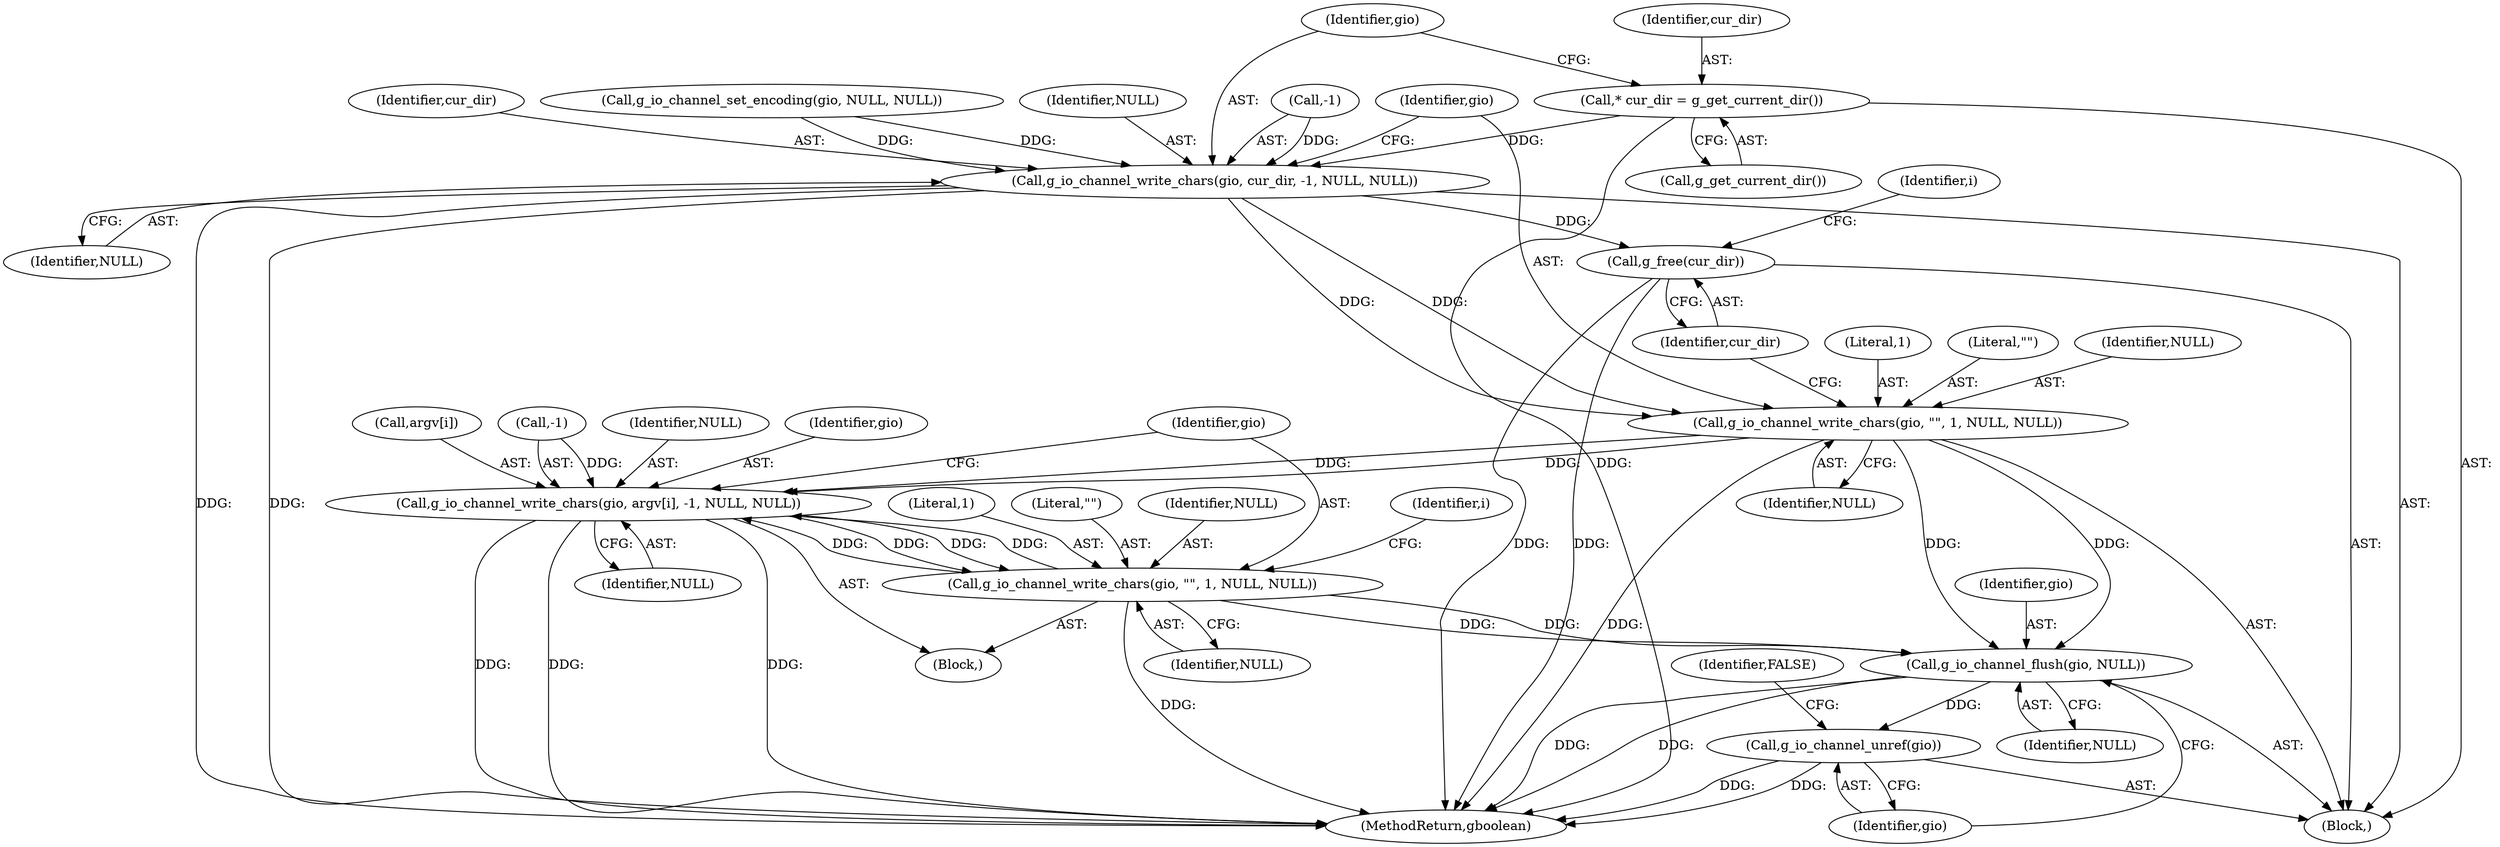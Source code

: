 digraph "0_lxde_f99163c6ff8b2f57c5f37b1ce5d62cf7450d4648@pointer" {
"1000288" [label="(Call,* cur_dir = g_get_current_dir())"];
"1000291" [label="(Call,g_io_channel_write_chars(gio, cur_dir, -1, NULL, NULL))"];
"1000298" [label="(Call,g_io_channel_write_chars(gio, \"\", 1, NULL, NULL))"];
"1000317" [label="(Call,g_io_channel_write_chars(gio, argv[i], -1, NULL, NULL))"];
"1000326" [label="(Call,g_io_channel_write_chars(gio, \"\", 1, NULL, NULL))"];
"1000332" [label="(Call,g_io_channel_flush(gio, NULL))"];
"1000335" [label="(Call,g_io_channel_unref(gio))"];
"1000304" [label="(Call,g_free(cur_dir))"];
"1000327" [label="(Identifier,gio)"];
"1000292" [label="(Identifier,gio)"];
"1000325" [label="(Identifier,NULL)"];
"1000326" [label="(Call,g_io_channel_write_chars(gio, \"\", 1, NULL, NULL))"];
"1000330" [label="(Identifier,NULL)"];
"1000316" [label="(Block,)"];
"1000319" [label="(Call,argv[i])"];
"1000315" [label="(Identifier,i)"];
"1000334" [label="(Identifier,NULL)"];
"1000335" [label="(Call,g_io_channel_unref(gio))"];
"1000294" [label="(Call,-1)"];
"1000297" [label="(Identifier,NULL)"];
"1000291" [label="(Call,g_io_channel_write_chars(gio, cur_dir, -1, NULL, NULL))"];
"1000331" [label="(Identifier,NULL)"];
"1000332" [label="(Call,g_io_channel_flush(gio, NULL))"];
"1000303" [label="(Identifier,NULL)"];
"1000301" [label="(Literal,1)"];
"1000305" [label="(Identifier,cur_dir)"];
"1000290" [label="(Call,g_get_current_dir())"];
"1000309" [label="(Identifier,i)"];
"1000289" [label="(Identifier,cur_dir)"];
"1000298" [label="(Call,g_io_channel_write_chars(gio, \"\", 1, NULL, NULL))"];
"1000299" [label="(Identifier,gio)"];
"1000300" [label="(Literal,\"\")"];
"1000293" [label="(Identifier,cur_dir)"];
"1000304" [label="(Call,g_free(cur_dir))"];
"1000322" [label="(Call,-1)"];
"1000275" [label="(Block,)"];
"1000329" [label="(Literal,1)"];
"1000338" [label="(Identifier,FALSE)"];
"1000283" [label="(Call,g_io_channel_set_encoding(gio, NULL, NULL))"];
"1000288" [label="(Call,* cur_dir = g_get_current_dir())"];
"1000333" [label="(Identifier,gio)"];
"1000317" [label="(Call,g_io_channel_write_chars(gio, argv[i], -1, NULL, NULL))"];
"1000339" [label="(MethodReturn,gboolean)"];
"1000336" [label="(Identifier,gio)"];
"1000328" [label="(Literal,\"\")"];
"1000302" [label="(Identifier,NULL)"];
"1000324" [label="(Identifier,NULL)"];
"1000318" [label="(Identifier,gio)"];
"1000296" [label="(Identifier,NULL)"];
"1000288" -> "1000275"  [label="AST: "];
"1000288" -> "1000290"  [label="CFG: "];
"1000289" -> "1000288"  [label="AST: "];
"1000290" -> "1000288"  [label="AST: "];
"1000292" -> "1000288"  [label="CFG: "];
"1000288" -> "1000339"  [label="DDG: "];
"1000288" -> "1000291"  [label="DDG: "];
"1000291" -> "1000275"  [label="AST: "];
"1000291" -> "1000297"  [label="CFG: "];
"1000292" -> "1000291"  [label="AST: "];
"1000293" -> "1000291"  [label="AST: "];
"1000294" -> "1000291"  [label="AST: "];
"1000296" -> "1000291"  [label="AST: "];
"1000297" -> "1000291"  [label="AST: "];
"1000299" -> "1000291"  [label="CFG: "];
"1000291" -> "1000339"  [label="DDG: "];
"1000291" -> "1000339"  [label="DDG: "];
"1000283" -> "1000291"  [label="DDG: "];
"1000283" -> "1000291"  [label="DDG: "];
"1000294" -> "1000291"  [label="DDG: "];
"1000291" -> "1000298"  [label="DDG: "];
"1000291" -> "1000298"  [label="DDG: "];
"1000291" -> "1000304"  [label="DDG: "];
"1000298" -> "1000275"  [label="AST: "];
"1000298" -> "1000303"  [label="CFG: "];
"1000299" -> "1000298"  [label="AST: "];
"1000300" -> "1000298"  [label="AST: "];
"1000301" -> "1000298"  [label="AST: "];
"1000302" -> "1000298"  [label="AST: "];
"1000303" -> "1000298"  [label="AST: "];
"1000305" -> "1000298"  [label="CFG: "];
"1000298" -> "1000339"  [label="DDG: "];
"1000298" -> "1000317"  [label="DDG: "];
"1000298" -> "1000317"  [label="DDG: "];
"1000298" -> "1000332"  [label="DDG: "];
"1000298" -> "1000332"  [label="DDG: "];
"1000317" -> "1000316"  [label="AST: "];
"1000317" -> "1000325"  [label="CFG: "];
"1000318" -> "1000317"  [label="AST: "];
"1000319" -> "1000317"  [label="AST: "];
"1000322" -> "1000317"  [label="AST: "];
"1000324" -> "1000317"  [label="AST: "];
"1000325" -> "1000317"  [label="AST: "];
"1000327" -> "1000317"  [label="CFG: "];
"1000317" -> "1000339"  [label="DDG: "];
"1000317" -> "1000339"  [label="DDG: "];
"1000317" -> "1000339"  [label="DDG: "];
"1000326" -> "1000317"  [label="DDG: "];
"1000326" -> "1000317"  [label="DDG: "];
"1000322" -> "1000317"  [label="DDG: "];
"1000317" -> "1000326"  [label="DDG: "];
"1000317" -> "1000326"  [label="DDG: "];
"1000326" -> "1000316"  [label="AST: "];
"1000326" -> "1000331"  [label="CFG: "];
"1000327" -> "1000326"  [label="AST: "];
"1000328" -> "1000326"  [label="AST: "];
"1000329" -> "1000326"  [label="AST: "];
"1000330" -> "1000326"  [label="AST: "];
"1000331" -> "1000326"  [label="AST: "];
"1000315" -> "1000326"  [label="CFG: "];
"1000326" -> "1000339"  [label="DDG: "];
"1000326" -> "1000332"  [label="DDG: "];
"1000326" -> "1000332"  [label="DDG: "];
"1000332" -> "1000275"  [label="AST: "];
"1000332" -> "1000334"  [label="CFG: "];
"1000333" -> "1000332"  [label="AST: "];
"1000334" -> "1000332"  [label="AST: "];
"1000336" -> "1000332"  [label="CFG: "];
"1000332" -> "1000339"  [label="DDG: "];
"1000332" -> "1000339"  [label="DDG: "];
"1000332" -> "1000335"  [label="DDG: "];
"1000335" -> "1000275"  [label="AST: "];
"1000335" -> "1000336"  [label="CFG: "];
"1000336" -> "1000335"  [label="AST: "];
"1000338" -> "1000335"  [label="CFG: "];
"1000335" -> "1000339"  [label="DDG: "];
"1000335" -> "1000339"  [label="DDG: "];
"1000304" -> "1000275"  [label="AST: "];
"1000304" -> "1000305"  [label="CFG: "];
"1000305" -> "1000304"  [label="AST: "];
"1000309" -> "1000304"  [label="CFG: "];
"1000304" -> "1000339"  [label="DDG: "];
"1000304" -> "1000339"  [label="DDG: "];
}
